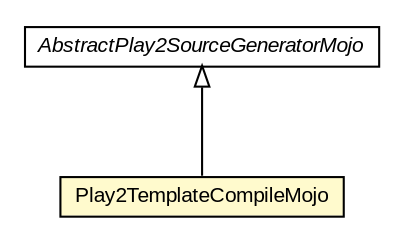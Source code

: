 #!/usr/local/bin/dot
#
# Class diagram 
# Generated by UMLGraph version R5_6-24-gf6e263 (http://www.umlgraph.org/)
#

digraph G {
	edge [fontname="arial",fontsize=10,labelfontname="arial",labelfontsize=10];
	node [fontname="arial",fontsize=10,shape=plaintext];
	nodesep=0.25;
	ranksep=0.5;
	// com.google.code.play2.plugin.Play2TemplateCompileMojo
	c830 [label=<<table title="com.google.code.play2.plugin.Play2TemplateCompileMojo" border="0" cellborder="1" cellspacing="0" cellpadding="2" port="p" bgcolor="lemonChiffon" href="./Play2TemplateCompileMojo.html">
		<tr><td><table border="0" cellspacing="0" cellpadding="1">
<tr><td align="center" balign="center"> Play2TemplateCompileMojo </td></tr>
		</table></td></tr>
		</table>>, URL="./Play2TemplateCompileMojo.html", fontname="arial", fontcolor="black", fontsize=10.0];
	// com.google.code.play2.plugin.AbstractPlay2SourceGeneratorMojo
	c849 [label=<<table title="com.google.code.play2.plugin.AbstractPlay2SourceGeneratorMojo" border="0" cellborder="1" cellspacing="0" cellpadding="2" port="p" href="./AbstractPlay2SourceGeneratorMojo.html">
		<tr><td><table border="0" cellspacing="0" cellpadding="1">
<tr><td align="center" balign="center"><font face="arial italic"> AbstractPlay2SourceGeneratorMojo </font></td></tr>
		</table></td></tr>
		</table>>, URL="./AbstractPlay2SourceGeneratorMojo.html", fontname="arial", fontcolor="black", fontsize=10.0];
	//com.google.code.play2.plugin.Play2TemplateCompileMojo extends com.google.code.play2.plugin.AbstractPlay2SourceGeneratorMojo
	c849:p -> c830:p [dir=back,arrowtail=empty];
}

